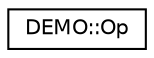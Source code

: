 digraph "Graphical Class Hierarchy"
{
 // LATEX_PDF_SIZE
  edge [fontname="Helvetica",fontsize="10",labelfontname="Helvetica",labelfontsize="10"];
  node [fontname="Helvetica",fontsize="10",shape=record];
  rankdir="LR";
  Node0 [label="DEMO::Op",height=0.2,width=0.4,color="black", fillcolor="white", style="filled",URL="$classDEMO_1_1Op.html",tooltip="The operation class offers static functions about number operations."];
}
